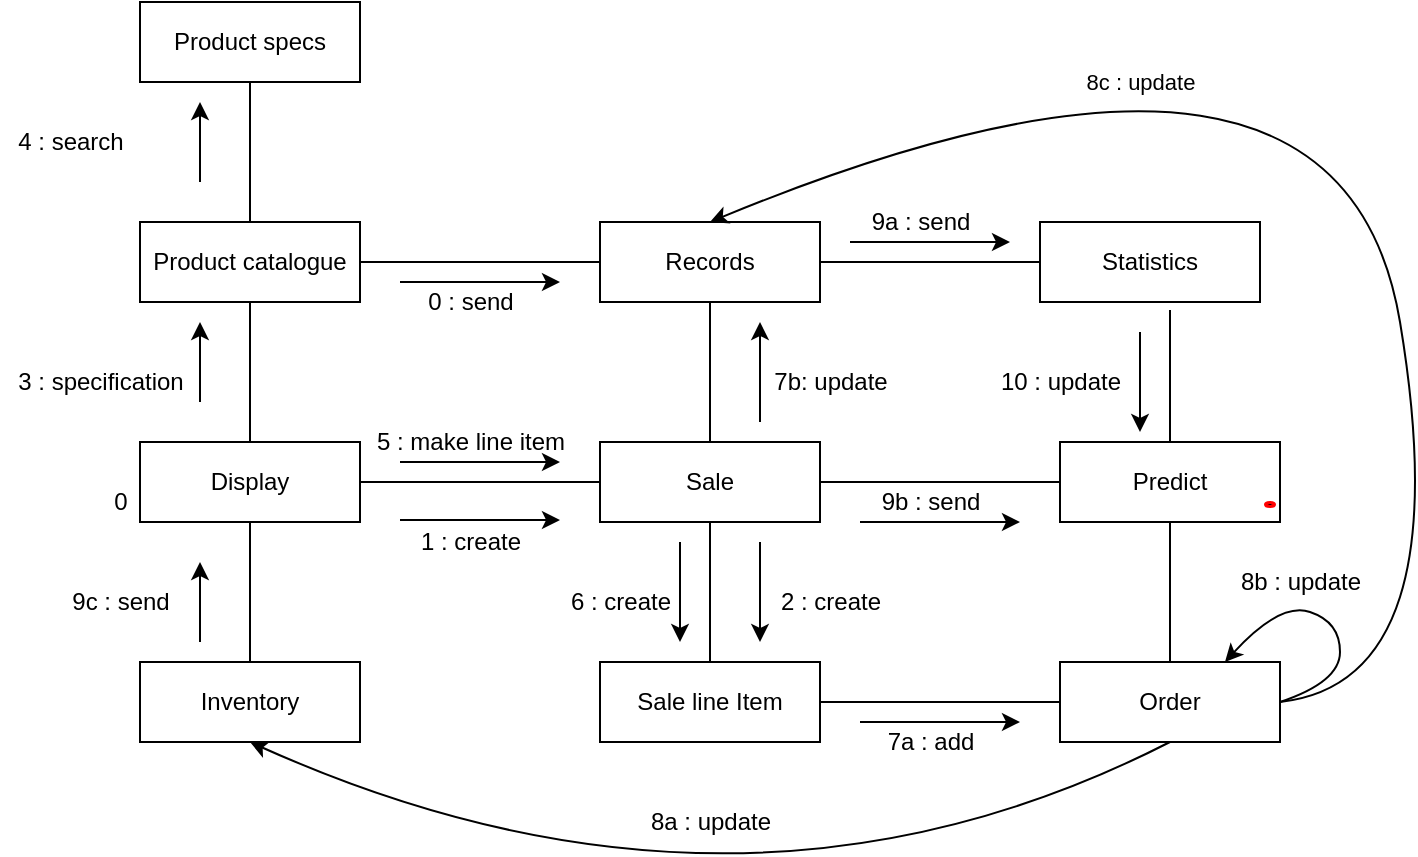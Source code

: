 <mxfile version="13.6.2" type="device"><diagram id="pizgn4y6ejJYvDr1DSRp" name="Page-1"><mxGraphModel dx="1422" dy="1222" grid="1" gridSize="10" guides="1" tooltips="1" connect="1" arrows="1" fold="1" page="0" pageScale="1" pageWidth="850" pageHeight="1100" math="0" shadow="0"><root><mxCell id="0"/><mxCell id="1" parent="0"/><mxCell id="v8rHiRDAnK4OC7LzV9K9-21" style="edgeStyle=orthogonalEdgeStyle;rounded=0;orthogonalLoop=1;jettySize=auto;html=1;exitX=1;exitY=0.5;exitDx=0;exitDy=0;entryX=0;entryY=0.5;entryDx=0;entryDy=0;endArrow=none;endFill=0;" edge="1" parent="1" source="v8rHiRDAnK4OC7LzV9K9-1" target="v8rHiRDAnK4OC7LzV9K9-2"><mxGeometry relative="1" as="geometry"/></mxCell><mxCell id="v8rHiRDAnK4OC7LzV9K9-1" value="Display" style="rounded=0;whiteSpace=wrap;html=1;" vertex="1" parent="1"><mxGeometry x="130" y="170" width="110" height="40" as="geometry"/></mxCell><mxCell id="v8rHiRDAnK4OC7LzV9K9-16" style="edgeStyle=orthogonalEdgeStyle;rounded=0;orthogonalLoop=1;jettySize=auto;html=1;exitX=0.5;exitY=1;exitDx=0;exitDy=0;endArrow=none;endFill=0;" edge="1" parent="1" source="v8rHiRDAnK4OC7LzV9K9-2" target="v8rHiRDAnK4OC7LzV9K9-4"><mxGeometry relative="1" as="geometry"/></mxCell><mxCell id="v8rHiRDAnK4OC7LzV9K9-20" style="edgeStyle=orthogonalEdgeStyle;rounded=0;orthogonalLoop=1;jettySize=auto;html=1;exitX=1;exitY=0.5;exitDx=0;exitDy=0;endArrow=none;endFill=0;" edge="1" parent="1" source="v8rHiRDAnK4OC7LzV9K9-2" target="v8rHiRDAnK4OC7LzV9K9-9"><mxGeometry relative="1" as="geometry"/></mxCell><mxCell id="v8rHiRDAnK4OC7LzV9K9-2" value="Sale" style="rounded=0;whiteSpace=wrap;html=1;" vertex="1" parent="1"><mxGeometry x="360" y="170" width="110" height="40" as="geometry"/></mxCell><mxCell id="v8rHiRDAnK4OC7LzV9K9-12" style="edgeStyle=orthogonalEdgeStyle;rounded=0;orthogonalLoop=1;jettySize=auto;html=1;exitX=0.5;exitY=1;exitDx=0;exitDy=0;endArrow=none;endFill=0;" edge="1" parent="1" source="v8rHiRDAnK4OC7LzV9K9-3" target="v8rHiRDAnK4OC7LzV9K9-1"><mxGeometry relative="1" as="geometry"/></mxCell><mxCell id="v8rHiRDAnK4OC7LzV9K9-13" style="edgeStyle=orthogonalEdgeStyle;rounded=0;orthogonalLoop=1;jettySize=auto;html=1;exitX=1;exitY=0.5;exitDx=0;exitDy=0;endArrow=none;endFill=0;" edge="1" parent="1" source="v8rHiRDAnK4OC7LzV9K9-3" target="v8rHiRDAnK4OC7LzV9K9-8"><mxGeometry relative="1" as="geometry"/></mxCell><mxCell id="v8rHiRDAnK4OC7LzV9K9-3" value="Product catalogue" style="rounded=0;whiteSpace=wrap;html=1;" vertex="1" parent="1"><mxGeometry x="130" y="60" width="110" height="40" as="geometry"/></mxCell><mxCell id="v8rHiRDAnK4OC7LzV9K9-17" style="edgeStyle=orthogonalEdgeStyle;rounded=0;orthogonalLoop=1;jettySize=auto;html=1;exitX=1;exitY=0.5;exitDx=0;exitDy=0;entryX=0;entryY=0.5;entryDx=0;entryDy=0;endArrow=none;endFill=0;" edge="1" parent="1" source="v8rHiRDAnK4OC7LzV9K9-4" target="v8rHiRDAnK4OC7LzV9K9-10"><mxGeometry relative="1" as="geometry"/></mxCell><mxCell id="v8rHiRDAnK4OC7LzV9K9-4" value="Sale line Item" style="rounded=0;whiteSpace=wrap;html=1;" vertex="1" parent="1"><mxGeometry x="360" y="280" width="110" height="40" as="geometry"/></mxCell><mxCell id="v8rHiRDAnK4OC7LzV9K9-11" style="edgeStyle=orthogonalEdgeStyle;rounded=0;orthogonalLoop=1;jettySize=auto;html=1;exitX=0.5;exitY=1;exitDx=0;exitDy=0;entryX=0.5;entryY=0;entryDx=0;entryDy=0;endArrow=none;endFill=0;" edge="1" parent="1" source="v8rHiRDAnK4OC7LzV9K9-5" target="v8rHiRDAnK4OC7LzV9K9-3"><mxGeometry relative="1" as="geometry"/></mxCell><mxCell id="v8rHiRDAnK4OC7LzV9K9-5" value="Product specs" style="rounded=0;whiteSpace=wrap;html=1;" vertex="1" parent="1"><mxGeometry x="130" y="-50" width="110" height="40" as="geometry"/></mxCell><mxCell id="v8rHiRDAnK4OC7LzV9K9-7" value="Statistics" style="rounded=0;whiteSpace=wrap;html=1;" vertex="1" parent="1"><mxGeometry x="580" y="60" width="110" height="40" as="geometry"/></mxCell><mxCell id="v8rHiRDAnK4OC7LzV9K9-14" style="edgeStyle=orthogonalEdgeStyle;rounded=0;orthogonalLoop=1;jettySize=auto;html=1;exitX=1;exitY=0.5;exitDx=0;exitDy=0;endArrow=none;endFill=0;" edge="1" parent="1" source="v8rHiRDAnK4OC7LzV9K9-8" target="v8rHiRDAnK4OC7LzV9K9-7"><mxGeometry relative="1" as="geometry"/></mxCell><mxCell id="v8rHiRDAnK4OC7LzV9K9-15" style="edgeStyle=orthogonalEdgeStyle;rounded=0;orthogonalLoop=1;jettySize=auto;html=1;exitX=0.5;exitY=1;exitDx=0;exitDy=0;entryX=0.5;entryY=0;entryDx=0;entryDy=0;endArrow=none;endFill=0;" edge="1" parent="1" source="v8rHiRDAnK4OC7LzV9K9-8" target="v8rHiRDAnK4OC7LzV9K9-2"><mxGeometry relative="1" as="geometry"/></mxCell><mxCell id="v8rHiRDAnK4OC7LzV9K9-8" value="Records" style="rounded=0;whiteSpace=wrap;html=1;" vertex="1" parent="1"><mxGeometry x="360" y="60" width="110" height="40" as="geometry"/></mxCell><mxCell id="v8rHiRDAnK4OC7LzV9K9-18" style="edgeStyle=orthogonalEdgeStyle;rounded=0;orthogonalLoop=1;jettySize=auto;html=1;exitX=0.5;exitY=1;exitDx=0;exitDy=0;endArrow=none;endFill=0;" edge="1" parent="1" source="v8rHiRDAnK4OC7LzV9K9-9" target="v8rHiRDAnK4OC7LzV9K9-10"><mxGeometry relative="1" as="geometry"/></mxCell><mxCell id="v8rHiRDAnK4OC7LzV9K9-19" style="edgeStyle=orthogonalEdgeStyle;rounded=0;orthogonalLoop=1;jettySize=auto;html=1;exitX=0.5;exitY=0;exitDx=0;exitDy=0;entryX=0.591;entryY=1.1;entryDx=0;entryDy=0;entryPerimeter=0;endArrow=none;endFill=0;" edge="1" parent="1" source="v8rHiRDAnK4OC7LzV9K9-9" target="v8rHiRDAnK4OC7LzV9K9-7"><mxGeometry relative="1" as="geometry"/></mxCell><mxCell id="v8rHiRDAnK4OC7LzV9K9-9" value="Predict" style="rounded=0;whiteSpace=wrap;html=1;" vertex="1" parent="1"><mxGeometry x="590" y="170" width="110" height="40" as="geometry"/></mxCell><mxCell id="v8rHiRDAnK4OC7LzV9K9-10" value="Order" style="rounded=0;whiteSpace=wrap;html=1;" vertex="1" parent="1"><mxGeometry x="590" y="280" width="110" height="40" as="geometry"/></mxCell><mxCell id="v8rHiRDAnK4OC7LzV9K9-22" value="" style="endArrow=classic;html=1;" edge="1" parent="1"><mxGeometry width="50" height="50" relative="1" as="geometry"><mxPoint x="260" y="209" as="sourcePoint"/><mxPoint x="340" y="209" as="targetPoint"/><Array as="points"><mxPoint x="280" y="209"/></Array></mxGeometry></mxCell><mxCell id="v8rHiRDAnK4OC7LzV9K9-23" value="" style="endArrow=classic;html=1;" edge="1" parent="1"><mxGeometry width="50" height="50" relative="1" as="geometry"><mxPoint x="490" y="210" as="sourcePoint"/><mxPoint x="570" y="210" as="targetPoint"/><Array as="points"><mxPoint x="510" y="210"/></Array></mxGeometry></mxCell><mxCell id="v8rHiRDAnK4OC7LzV9K9-24" value="" style="endArrow=classic;html=1;" edge="1" parent="1"><mxGeometry width="50" height="50" relative="1" as="geometry"><mxPoint x="485" y="70" as="sourcePoint"/><mxPoint x="565" y="70" as="targetPoint"/><Array as="points"><mxPoint x="505" y="70"/></Array></mxGeometry></mxCell><mxCell id="v8rHiRDAnK4OC7LzV9K9-25" value="" style="endArrow=classic;html=1;" edge="1" parent="1"><mxGeometry width="50" height="50" relative="1" as="geometry"><mxPoint x="260" y="90" as="sourcePoint"/><mxPoint x="340" y="90" as="targetPoint"/><Array as="points"><mxPoint x="280" y="90"/></Array></mxGeometry></mxCell><mxCell id="v8rHiRDAnK4OC7LzV9K9-27" value="" style="endArrow=classic;html=1;" edge="1" parent="1"><mxGeometry width="50" height="50" relative="1" as="geometry"><mxPoint x="160" y="40" as="sourcePoint"/><mxPoint x="160" as="targetPoint"/></mxGeometry></mxCell><mxCell id="v8rHiRDAnK4OC7LzV9K9-28" value="" style="endArrow=classic;html=1;" edge="1" parent="1"><mxGeometry width="50" height="50" relative="1" as="geometry"><mxPoint x="440" y="220" as="sourcePoint"/><mxPoint x="440" y="270" as="targetPoint"/></mxGeometry></mxCell><mxCell id="v8rHiRDAnK4OC7LzV9K9-29" value="" style="endArrow=classic;html=1;" edge="1" parent="1"><mxGeometry width="50" height="50" relative="1" as="geometry"><mxPoint x="440" y="160" as="sourcePoint"/><mxPoint x="440" y="110" as="targetPoint"/></mxGeometry></mxCell><mxCell id="v8rHiRDAnK4OC7LzV9K9-32" value="0" style="text;html=1;align=center;verticalAlign=middle;resizable=0;points=[];autosize=1;" vertex="1" parent="1"><mxGeometry x="110" y="190" width="20" height="20" as="geometry"/></mxCell><mxCell id="v8rHiRDAnK4OC7LzV9K9-33" value="1 : create" style="text;html=1;align=center;verticalAlign=middle;resizable=0;points=[];autosize=1;" vertex="1" parent="1"><mxGeometry x="260" y="210" width="70" height="20" as="geometry"/></mxCell><mxCell id="v8rHiRDAnK4OC7LzV9K9-34" value="2 : create" style="text;html=1;align=center;verticalAlign=middle;resizable=0;points=[];autosize=1;" vertex="1" parent="1"><mxGeometry x="440" y="240" width="70" height="20" as="geometry"/></mxCell><mxCell id="v8rHiRDAnK4OC7LzV9K9-35" value="" style="endArrow=classic;html=1;" edge="1" parent="1"><mxGeometry width="50" height="50" relative="1" as="geometry"><mxPoint x="160" y="150" as="sourcePoint"/><mxPoint x="160" y="110" as="targetPoint"/></mxGeometry></mxCell><mxCell id="v8rHiRDAnK4OC7LzV9K9-36" value="3 : specification" style="text;html=1;align=center;verticalAlign=middle;resizable=0;points=[];autosize=1;" vertex="1" parent="1"><mxGeometry x="60" y="130" width="100" height="20" as="geometry"/></mxCell><mxCell id="v8rHiRDAnK4OC7LzV9K9-37" value="4 : search" style="text;html=1;align=center;verticalAlign=middle;resizable=0;points=[];autosize=1;" vertex="1" parent="1"><mxGeometry x="60" y="10" width="70" height="20" as="geometry"/></mxCell><mxCell id="v8rHiRDAnK4OC7LzV9K9-38" value="0 : send" style="text;html=1;align=center;verticalAlign=middle;resizable=0;points=[];autosize=1;" vertex="1" parent="1"><mxGeometry x="265" y="90" width="60" height="20" as="geometry"/></mxCell><mxCell id="v8rHiRDAnK4OC7LzV9K9-39" value="" style="endArrow=classic;html=1;" edge="1" parent="1"><mxGeometry width="50" height="50" relative="1" as="geometry"><mxPoint x="260" y="180" as="sourcePoint"/><mxPoint x="340" y="180" as="targetPoint"/><Array as="points"><mxPoint x="280" y="180"/></Array></mxGeometry></mxCell><mxCell id="v8rHiRDAnK4OC7LzV9K9-40" value="5 : make line item" style="text;html=1;align=center;verticalAlign=middle;resizable=0;points=[];autosize=1;" vertex="1" parent="1"><mxGeometry x="240" y="160" width="110" height="20" as="geometry"/></mxCell><mxCell id="v8rHiRDAnK4OC7LzV9K9-41" value="" style="endArrow=classic;html=1;" edge="1" parent="1"><mxGeometry width="50" height="50" relative="1" as="geometry"><mxPoint x="400" y="220" as="sourcePoint"/><mxPoint x="400" y="270" as="targetPoint"/></mxGeometry></mxCell><mxCell id="v8rHiRDAnK4OC7LzV9K9-42" value="6 : create" style="text;html=1;align=center;verticalAlign=middle;resizable=0;points=[];autosize=1;" vertex="1" parent="1"><mxGeometry x="335" y="240" width="70" height="20" as="geometry"/></mxCell><mxCell id="v8rHiRDAnK4OC7LzV9K9-43" value="" style="endArrow=classic;html=1;" edge="1" parent="1"><mxGeometry width="50" height="50" relative="1" as="geometry"><mxPoint x="490" y="310" as="sourcePoint"/><mxPoint x="570" y="310" as="targetPoint"/><Array as="points"><mxPoint x="510" y="310"/></Array></mxGeometry></mxCell><mxCell id="v8rHiRDAnK4OC7LzV9K9-44" value="7a : add" style="text;html=1;align=center;verticalAlign=middle;resizable=0;points=[];autosize=1;" vertex="1" parent="1"><mxGeometry x="495" y="310" width="60" height="20" as="geometry"/></mxCell><mxCell id="v8rHiRDAnK4OC7LzV9K9-46" value="" style="curved=1;endArrow=classic;html=1;exitX=1;exitY=0.5;exitDx=0;exitDy=0;entryX=0.75;entryY=0;entryDx=0;entryDy=0;" edge="1" parent="1" source="v8rHiRDAnK4OC7LzV9K9-10" target="v8rHiRDAnK4OC7LzV9K9-10"><mxGeometry width="50" height="50" relative="1" as="geometry"><mxPoint x="700" y="310" as="sourcePoint"/><mxPoint x="750" y="260" as="targetPoint"/><Array as="points"><mxPoint x="730" y="290"/><mxPoint x="730" y="260"/><mxPoint x="700" y="250"/></Array></mxGeometry></mxCell><mxCell id="v8rHiRDAnK4OC7LzV9K9-47" value="Inventory" style="rounded=0;whiteSpace=wrap;html=1;" vertex="1" parent="1"><mxGeometry x="130" y="280" width="110" height="40" as="geometry"/></mxCell><mxCell id="v8rHiRDAnK4OC7LzV9K9-48" value="" style="curved=1;endArrow=classic;html=1;entryX=0.5;entryY=1;entryDx=0;entryDy=0;exitX=0.5;exitY=1;exitDx=0;exitDy=0;" edge="1" parent="1" source="v8rHiRDAnK4OC7LzV9K9-10" target="v8rHiRDAnK4OC7LzV9K9-47"><mxGeometry width="50" height="50" relative="1" as="geometry"><mxPoint x="530" y="480" as="sourcePoint"/><mxPoint x="580" y="430" as="targetPoint"/><Array as="points"><mxPoint x="430" y="430"/></Array></mxGeometry></mxCell><mxCell id="v8rHiRDAnK4OC7LzV9K9-49" value="8a : update" style="text;html=1;align=center;verticalAlign=middle;resizable=0;points=[];autosize=1;" vertex="1" parent="1"><mxGeometry x="375" y="350" width="80" height="20" as="geometry"/></mxCell><mxCell id="v8rHiRDAnK4OC7LzV9K9-50" value="8b : update" style="text;html=1;align=center;verticalAlign=middle;resizable=0;points=[];autosize=1;" vertex="1" parent="1"><mxGeometry x="670" y="230" width="80" height="20" as="geometry"/></mxCell><mxCell id="v8rHiRDAnK4OC7LzV9K9-51" value="9b : send" style="text;html=1;align=center;verticalAlign=middle;resizable=0;points=[];autosize=1;" vertex="1" parent="1"><mxGeometry x="495" y="190" width="60" height="20" as="geometry"/></mxCell><mxCell id="v8rHiRDAnK4OC7LzV9K9-52" value="" style="curved=1;endArrow=classic;html=1;exitX=1;exitY=0.5;exitDx=0;exitDy=0;entryX=0.5;entryY=0;entryDx=0;entryDy=0;" edge="1" parent="1" source="v8rHiRDAnK4OC7LzV9K9-10" target="v8rHiRDAnK4OC7LzV9K9-8"><mxGeometry width="50" height="50" relative="1" as="geometry"><mxPoint x="760" y="320" as="sourcePoint"/><mxPoint x="810" y="270" as="targetPoint"/><Array as="points"><mxPoint x="790" y="290"/><mxPoint x="730" y="-70"/></Array></mxGeometry></mxCell><mxCell id="v8rHiRDAnK4OC7LzV9K9-53" value="8c : update" style="edgeLabel;html=1;align=center;verticalAlign=middle;resizable=0;points=[];" vertex="1" connectable="0" parent="v8rHiRDAnK4OC7LzV9K9-52"><mxGeometry x="-0.034" y="60" relative="1" as="geometry"><mxPoint x="-52.57" y="-20.41" as="offset"/></mxGeometry></mxCell><mxCell id="v8rHiRDAnK4OC7LzV9K9-55" value="9a : send" style="text;html=1;align=center;verticalAlign=middle;resizable=0;points=[];autosize=1;" vertex="1" parent="1"><mxGeometry x="490" y="50" width="60" height="20" as="geometry"/></mxCell><mxCell id="v8rHiRDAnK4OC7LzV9K9-56" value="9c : send" style="text;html=1;align=center;verticalAlign=middle;resizable=0;points=[];autosize=1;" vertex="1" parent="1"><mxGeometry x="90" y="240" width="60" height="20" as="geometry"/></mxCell><mxCell id="v8rHiRDAnK4OC7LzV9K9-57" value="" style="endArrow=classic;html=1;" edge="1" parent="1"><mxGeometry width="50" height="50" relative="1" as="geometry"><mxPoint x="160" y="270" as="sourcePoint"/><mxPoint x="160" y="230" as="targetPoint"/></mxGeometry></mxCell><mxCell id="v8rHiRDAnK4OC7LzV9K9-58" style="edgeStyle=orthogonalEdgeStyle;rounded=0;orthogonalLoop=1;jettySize=auto;html=1;exitX=0.5;exitY=0;exitDx=0;exitDy=0;endArrow=none;endFill=0;entryX=0.5;entryY=1;entryDx=0;entryDy=0;" edge="1" parent="1" source="v8rHiRDAnK4OC7LzV9K9-47" target="v8rHiRDAnK4OC7LzV9K9-1"><mxGeometry relative="1" as="geometry"><mxPoint x="195" y="110" as="sourcePoint"/><mxPoint x="195" y="180" as="targetPoint"/></mxGeometry></mxCell><mxCell id="v8rHiRDAnK4OC7LzV9K9-59" value="7b: update" style="text;html=1;align=center;verticalAlign=middle;resizable=0;points=[];autosize=1;" vertex="1" parent="1"><mxGeometry x="440" y="130" width="70" height="20" as="geometry"/></mxCell><mxCell id="v8rHiRDAnK4OC7LzV9K9-60" value="" style="endArrow=classic;html=1;" edge="1" parent="1"><mxGeometry width="50" height="50" relative="1" as="geometry"><mxPoint x="630" y="115" as="sourcePoint"/><mxPoint x="630" y="165" as="targetPoint"/></mxGeometry></mxCell><mxCell id="v8rHiRDAnK4OC7LzV9K9-61" value="10 : update" style="text;html=1;align=center;verticalAlign=middle;resizable=0;points=[];autosize=1;" vertex="1" parent="1"><mxGeometry x="550" y="130" width="80" height="20" as="geometry"/></mxCell><mxCell id="v8rHiRDAnK4OC7LzV9K9-62" value="" style="ellipse;html=1;shape=endState;fillColor=#000000;strokeColor=#ff0000;direction=south;" vertex="1" parent="1"><mxGeometry x="692.5" y="200" width="5" height="2.5" as="geometry"/></mxCell></root></mxGraphModel></diagram></mxfile>